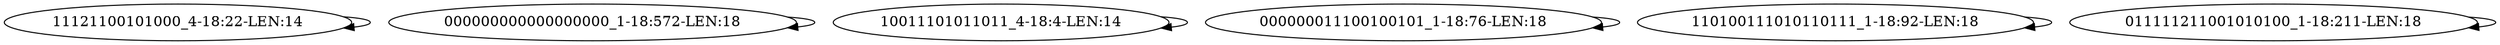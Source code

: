 digraph G {
    "11121100101000_4-18:22-LEN:14" -> "11121100101000_4-18:22-LEN:14";
    "000000000000000000_1-18:572-LEN:18" -> "000000000000000000_1-18:572-LEN:18";
    "10011101011011_4-18:4-LEN:14" -> "10011101011011_4-18:4-LEN:14";
    "000000011100100101_1-18:76-LEN:18" -> "000000011100100101_1-18:76-LEN:18";
    "110100111010110111_1-18:92-LEN:18" -> "110100111010110111_1-18:92-LEN:18";
    "011111211001010100_1-18:211-LEN:18" -> "011111211001010100_1-18:211-LEN:18";
}
